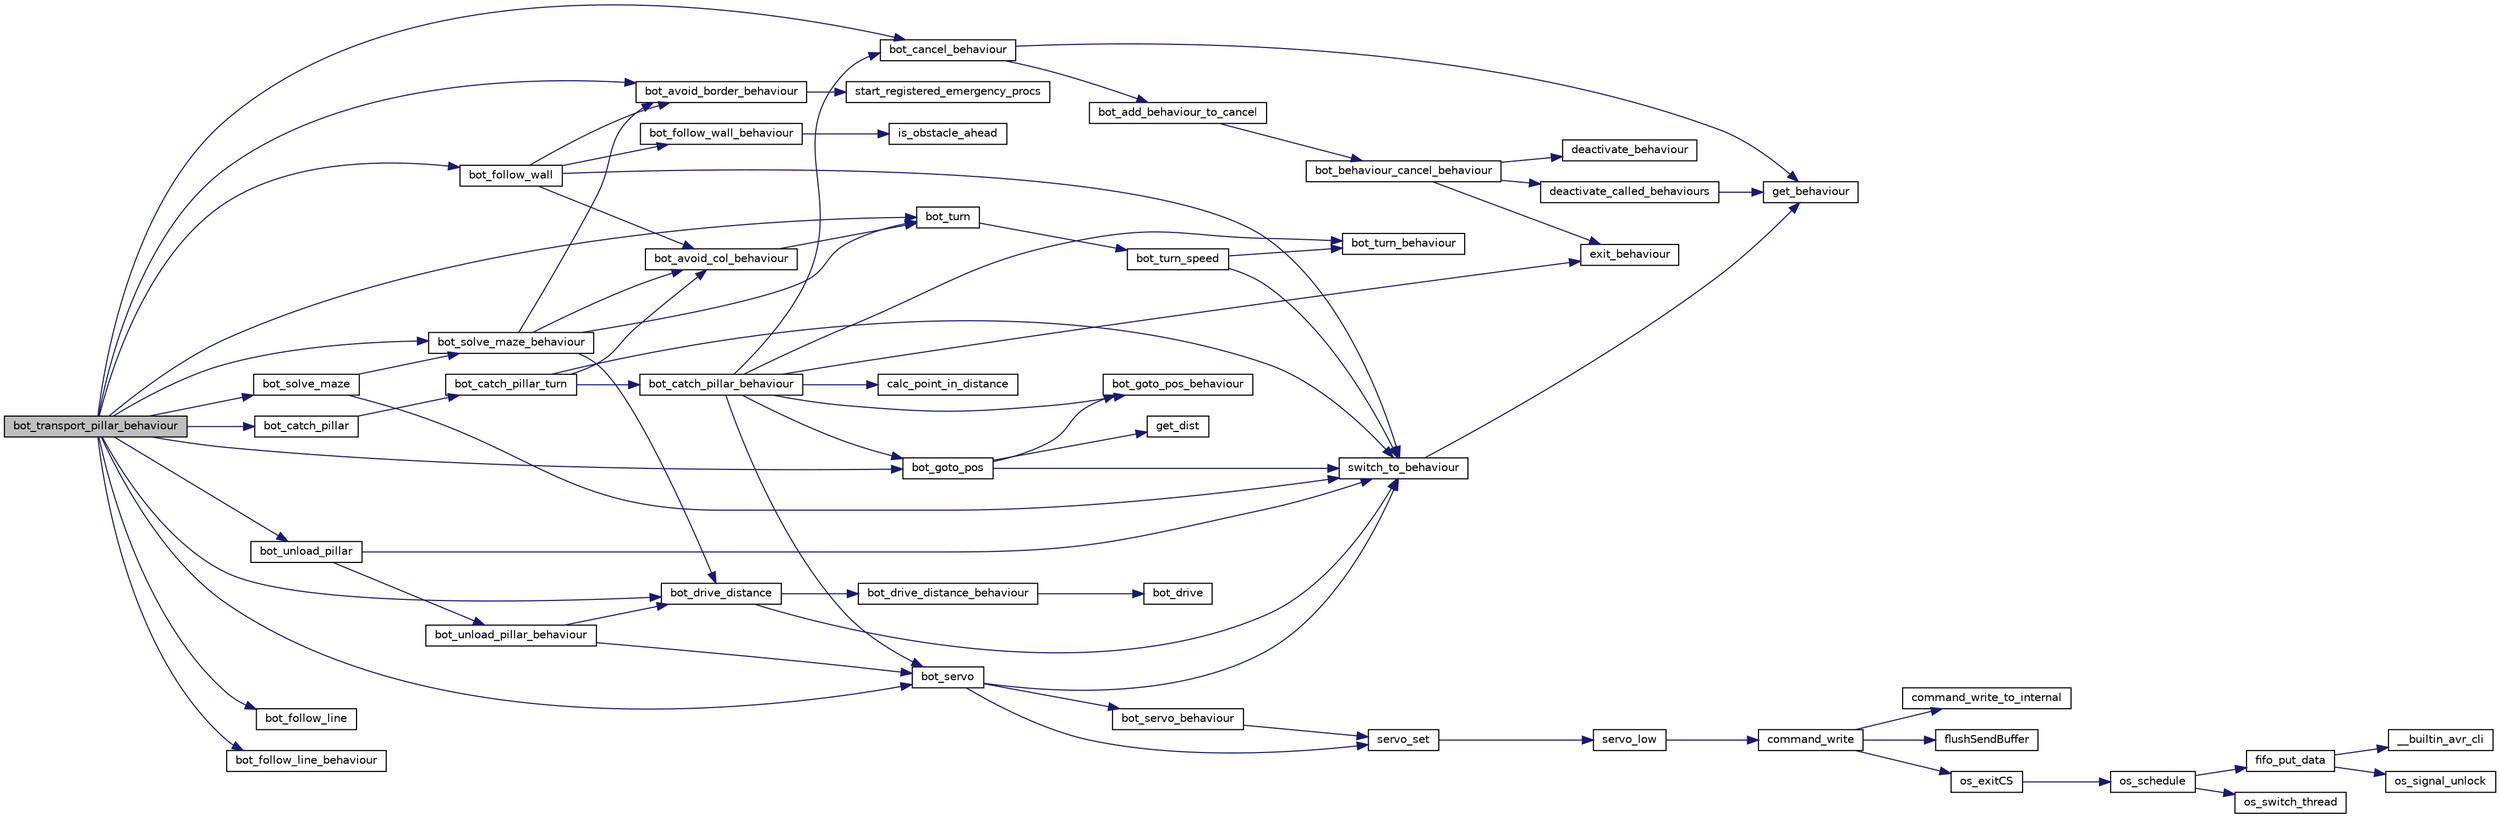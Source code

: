 digraph G
{
  edge [fontname="Helvetica",fontsize="10",labelfontname="Helvetica",labelfontsize="10"];
  node [fontname="Helvetica",fontsize="10",shape=record];
  rankdir="LR";
  Node1 [label="bot_transport_pillar_behaviour",height=0.2,width=0.4,color="black", fillcolor="grey75", style="filled" fontcolor="black"];
  Node1 -> Node2 [color="midnightblue",fontsize="10",style="solid",fontname="Helvetica"];
  Node2 [label="bot_avoid_border_behaviour",height=0.2,width=0.4,color="black", fillcolor="white", style="filled",URL="$behaviour__avoid__border_8c.html#a2941d3177f415a75eee81902f17b4357"];
  Node2 -> Node3 [color="midnightblue",fontsize="10",style="solid",fontname="Helvetica"];
  Node3 [label="start_registered_emergency_procs",height=0.2,width=0.4,color="black", fillcolor="white", style="filled",URL="$bot-logic_8c.html#a7a99d860f2e55d72ad544e4d6331760e",tooltip="Beim Ausloesen eines Notfalls wird diese Routine angesprungen und ruft alle registrierten Prozeduren ..."];
  Node1 -> Node4 [color="midnightblue",fontsize="10",style="solid",fontname="Helvetica"];
  Node4 [label="bot_follow_line",height=0.2,width=0.4,color="black", fillcolor="white", style="filled",URL="$behaviour__follow__line_8h.html#a697f0c554ed200340351641b5dbb091d"];
  Node1 -> Node5 [color="midnightblue",fontsize="10",style="solid",fontname="Helvetica"];
  Node5 [label="bot_cancel_behaviour",height=0.2,width=0.4,color="black", fillcolor="white", style="filled",URL="$behaviour__cancel__behaviour_8c.html#a9d3bf9ebf7c36f74b1c02506d88a101f",tooltip="Botenfunktion zum Deaktivieren eines Verhaltens, wenn die Abbruchbedingung erfuellt ist..."];
  Node5 -> Node6 [color="midnightblue",fontsize="10",style="solid",fontname="Helvetica"];
  Node6 [label="get_behaviour",height=0.2,width=0.4,color="black", fillcolor="white", style="filled",URL="$bot-logic_8c.html#a11e7a95fd56f9703bd2bd9c61300df6c",tooltip="Liefert das Verhalten zurueck, welches durch function implementiert ist."];
  Node5 -> Node7 [color="midnightblue",fontsize="10",style="solid",fontname="Helvetica"];
  Node7 [label="bot_add_behaviour_to_cancel",height=0.2,width=0.4,color="black", fillcolor="white", style="filled",URL="$behaviour__cancel__behaviour_8c.html#a3dae76d2c27d6be88756c6c813e858b5",tooltip="Botenfunktion zum Deaktivieren eines Verhaltens, wenn eine Abbruchbedingung erfuellt ist..."];
  Node7 -> Node8 [color="midnightblue",fontsize="10",style="solid",fontname="Helvetica"];
  Node8 [label="bot_behaviour_cancel_behaviour",height=0.2,width=0.4,color="black", fillcolor="white", style="filled",URL="$behaviour__cancel__behaviour_8c.html#ac52e3f9c89274475f9ab2e38587f277a",tooltip="Verhalten zum bedingten Deaktivieren anderer Verhalten."];
  Node8 -> Node9 [color="midnightblue",fontsize="10",style="solid",fontname="Helvetica"];
  Node9 [label="deactivate_called_behaviours",height=0.2,width=0.4,color="black", fillcolor="white", style="filled",URL="$bot-logic_8c.html#a7f318ddb329eb66eb8ac6053e65b415f",tooltip="Deaktiviert alle von diesem Verhalten aufgerufenen Verhalten."];
  Node9 -> Node6 [color="midnightblue",fontsize="10",style="solid",fontname="Helvetica"];
  Node8 -> Node10 [color="midnightblue",fontsize="10",style="solid",fontname="Helvetica"];
  Node10 [label="exit_behaviour",height=0.2,width=0.4,color="black", fillcolor="white", style="filled",URL="$bot-logic_8c.html#ae957e610d7a3b2034084f87277a319de",tooltip="Kehrt zum aufrufenden Verhalten zurueck und setzt den Status auf Erfolg oder Misserfolg."];
  Node8 -> Node11 [color="midnightblue",fontsize="10",style="solid",fontname="Helvetica"];
  Node11 [label="deactivate_behaviour",height=0.2,width=0.4,color="black", fillcolor="white", style="filled",URL="$bot-logic_8c.html#a03b8247dc4df0a3b5fd29d42a5cdc88e",tooltip="Deaktiviert ein Verhalten."];
  Node1 -> Node12 [color="midnightblue",fontsize="10",style="solid",fontname="Helvetica"];
  Node12 [label="bot_follow_line_behaviour",height=0.2,width=0.4,color="black", fillcolor="white", style="filled",URL="$behaviour__follow__line_8h.html#afc60ceec962790640af859b4cdf30113"];
  Node1 -> Node13 [color="midnightblue",fontsize="10",style="solid",fontname="Helvetica"];
  Node13 [label="bot_solve_maze",height=0.2,width=0.4,color="black", fillcolor="white", style="filled",URL="$behaviour__solve__maze_8c.html#a4df4c969b0f99a253af4f1cc83053f59"];
  Node13 -> Node14 [color="midnightblue",fontsize="10",style="solid",fontname="Helvetica"];
  Node14 [label="switch_to_behaviour",height=0.2,width=0.4,color="black", fillcolor="white", style="filled",URL="$bot-logic_8c.html#a123152ecfcd89545c2603cb3f2e873c9",tooltip="Ruft ein anderes Verhalten auf und merkt sich den Ruecksprung return_from_behaviour() kehrt dann spae..."];
  Node14 -> Node6 [color="midnightblue",fontsize="10",style="solid",fontname="Helvetica"];
  Node13 -> Node15 [color="midnightblue",fontsize="10",style="solid",fontname="Helvetica"];
  Node15 [label="bot_solve_maze_behaviour",height=0.2,width=0.4,color="black", fillcolor="white", style="filled",URL="$behaviour__solve__maze_8c.html#affbbddf73be1adc7ccc66fa0b1c30e9e"];
  Node15 -> Node16 [color="midnightblue",fontsize="10",style="solid",fontname="Helvetica"];
  Node16 [label="bot_avoid_col_behaviour",height=0.2,width=0.4,color="black", fillcolor="white", style="filled",URL="$behaviour__avoid__col_8c.html#af537d5e45f3f8339619d9dccf7d86e5d"];
  Node16 -> Node17 [color="midnightblue",fontsize="10",style="solid",fontname="Helvetica"];
  Node17 [label="bot_turn",height=0.2,width=0.4,color="black", fillcolor="white", style="filled",URL="$behaviour__turn_8c.html#af8e1b5de92fa7f8f465615dff50b81fb",tooltip="Dreht den Bot im mathematischen Drehsinn."];
  Node17 -> Node18 [color="midnightblue",fontsize="10",style="solid",fontname="Helvetica"];
  Node18 [label="bot_turn_speed",height=0.2,width=0.4,color="black", fillcolor="white", style="filled",URL="$behaviour__turn_8c.html#a7b75d957ab1dbf1a79d5403011a0b952",tooltip="Dreht den Bot im mathematischen Drehsinn im Rahmen der angegebenen Geschwindigkeiten."];
  Node18 -> Node14 [color="midnightblue",fontsize="10",style="solid",fontname="Helvetica"];
  Node18 -> Node19 [color="midnightblue",fontsize="10",style="solid",fontname="Helvetica"];
  Node19 [label="bot_turn_behaviour",height=0.2,width=0.4,color="black", fillcolor="white", style="filled",URL="$behaviour__turn_8c.html#aa49007295687228b4083f8f84208def4",tooltip="Das Verhalten laesst den Bot eine Punktdrehung durchfuehren."];
  Node15 -> Node2 [color="midnightblue",fontsize="10",style="solid",fontname="Helvetica"];
  Node15 -> Node20 [color="midnightblue",fontsize="10",style="solid",fontname="Helvetica"];
  Node20 [label="bot_drive_distance",height=0.2,width=0.4,color="black", fillcolor="white", style="filled",URL="$behaviour__drive__distance_8c.html#ae7b188b6785c5e337c51509282ca790e"];
  Node20 -> Node14 [color="midnightblue",fontsize="10",style="solid",fontname="Helvetica"];
  Node20 -> Node21 [color="midnightblue",fontsize="10",style="solid",fontname="Helvetica"];
  Node21 [label="bot_drive_distance_behaviour",height=0.2,width=0.4,color="black", fillcolor="white", style="filled",URL="$behaviour__drive__distance_8c.html#ae8ac26948cf65b72d78549e85390d861"];
  Node21 -> Node22 [color="midnightblue",fontsize="10",style="solid",fontname="Helvetica"];
  Node22 [label="bot_drive",height=0.2,width=0.4,color="black", fillcolor="white", style="filled",URL="$behaviour__drive__distance_8c.html#a3326d2bd0b9ba5fe13e7a0fae98a1c8b"];
  Node15 -> Node17 [color="midnightblue",fontsize="10",style="solid",fontname="Helvetica"];
  Node1 -> Node15 [color="midnightblue",fontsize="10",style="solid",fontname="Helvetica"];
  Node1 -> Node23 [color="midnightblue",fontsize="10",style="solid",fontname="Helvetica"];
  Node23 [label="bot_follow_wall",height=0.2,width=0.4,color="black", fillcolor="white", style="filled",URL="$behaviour__follow__wall_8c.html#ab6166edb898c2fb8d3d5d1c26f88fe32"];
  Node23 -> Node14 [color="midnightblue",fontsize="10",style="solid",fontname="Helvetica"];
  Node23 -> Node24 [color="midnightblue",fontsize="10",style="solid",fontname="Helvetica"];
  Node24 [label="bot_follow_wall_behaviour",height=0.2,width=0.4,color="black", fillcolor="white", style="filled",URL="$behaviour__follow__wall_8c.html#aca84b1f16581b82460c1dc6e5c963bc8"];
  Node24 -> Node25 [color="midnightblue",fontsize="10",style="solid",fontname="Helvetica"];
  Node25 [label="is_obstacle_ahead",height=0.2,width=0.4,color="black", fillcolor="white", style="filled",URL="$sensor_8c.html#a3f1ca5e28021ba1fccba5d739f3b11be"];
  Node23 -> Node16 [color="midnightblue",fontsize="10",style="solid",fontname="Helvetica"];
  Node23 -> Node2 [color="midnightblue",fontsize="10",style="solid",fontname="Helvetica"];
  Node1 -> Node26 [color="midnightblue",fontsize="10",style="solid",fontname="Helvetica"];
  Node26 [label="bot_goto_pos",height=0.2,width=0.4,color="black", fillcolor="white", style="filled",URL="$behaviour__goto__pos_8c.html#ab5ed29ca0a737f151df82f8babc00170"];
  Node26 -> Node14 [color="midnightblue",fontsize="10",style="solid",fontname="Helvetica"];
  Node26 -> Node27 [color="midnightblue",fontsize="10",style="solid",fontname="Helvetica"];
  Node27 [label="bot_goto_pos_behaviour",height=0.2,width=0.4,color="black", fillcolor="white", style="filled",URL="$behaviour__goto__pos_8c.html#a438ebcd779ae602e208e9ebe3b9aee44"];
  Node26 -> Node28 [color="midnightblue",fontsize="10",style="solid",fontname="Helvetica"];
  Node28 [label="get_dist",height=0.2,width=0.4,color="black", fillcolor="white", style="filled",URL="$math__utils_8c.html#a21ef181ca9f0913051fc5e75fb8ae2b7",tooltip="Ermittlung des Quadrat-Abstands zwischen zwei Punkten."];
  Node1 -> Node29 [color="midnightblue",fontsize="10",style="solid",fontname="Helvetica"];
  Node29 [label="bot_servo",height=0.2,width=0.4,color="black", fillcolor="white", style="filled",URL="$behaviour__servo_8c.html#ab12411c90e13fc9e924d02212a7769c6"];
  Node29 -> Node14 [color="midnightblue",fontsize="10",style="solid",fontname="Helvetica"];
  Node29 -> Node30 [color="midnightblue",fontsize="10",style="solid",fontname="Helvetica"];
  Node30 [label="bot_servo_behaviour",height=0.2,width=0.4,color="black", fillcolor="white", style="filled",URL="$behaviour__servo_8c.html#a981bb06031ccc0f1536ec6d194e60da3"];
  Node30 -> Node31 [color="midnightblue",fontsize="10",style="solid",fontname="Helvetica"];
  Node31 [label="servo_set",height=0.2,width=0.4,color="black", fillcolor="white", style="filled",URL="$motor_8c.html#a71bb8302cc262e57dfd2897d5fe6121e",tooltip="Stellt die Servos."];
  Node31 -> Node32 [color="midnightblue",fontsize="10",style="solid",fontname="Helvetica"];
  Node32 [label="servo_low",height=0.2,width=0.4,color="black", fillcolor="white", style="filled",URL="$motor-low_8h.html#a0de2d9390f32772c86a439f63e65d78c",tooltip="Stellt die Servos."];
  Node32 -> Node33 [color="midnightblue",fontsize="10",style="solid",fontname="Helvetica"];
  Node33 [label="command_write",height=0.2,width=0.4,color="black", fillcolor="white", style="filled",URL="$command_8c.html#a419b75ed34551408822d9caee3cd5206"];
  Node33 -> Node34 [color="midnightblue",fontsize="10",style="solid",fontname="Helvetica"];
  Node34 [label="command_write_to_internal",height=0.2,width=0.4,color="black", fillcolor="white", style="filled",URL="$command_8c.html#a428cf92e37fc9bbc0ffc48912c3022ac"];
  Node33 -> Node35 [color="midnightblue",fontsize="10",style="solid",fontname="Helvetica"];
  Node35 [label="flushSendBuffer",height=0.2,width=0.4,color="black", fillcolor="white", style="filled",URL="$tcp_8h.html#aae71e1682727310afab282923a80c968"];
  Node33 -> Node36 [color="midnightblue",fontsize="10",style="solid",fontname="Helvetica"];
  Node36 [label="os_exitCS",height=0.2,width=0.4,color="black", fillcolor="white", style="filled",URL="$os__thread_8h.html#a146cd9b383b02d8e5424e2de5bfdf7e1"];
  Node36 -> Node37 [color="midnightblue",fontsize="10",style="solid",fontname="Helvetica"];
  Node37 [label="os_schedule",height=0.2,width=0.4,color="black", fillcolor="white", style="filled",URL="$os__scheduler_8h.html#aaf0ea29568109bcdfb1d527f223accad"];
  Node37 -> Node38 [color="midnightblue",fontsize="10",style="solid",fontname="Helvetica"];
  Node38 [label="fifo_put_data",height=0.2,width=0.4,color="black", fillcolor="white", style="filled",URL="$fifo_8c.html#a7b3f9ad457273c9717bff49113c84250"];
  Node38 -> Node39 [color="midnightblue",fontsize="10",style="solid",fontname="Helvetica"];
  Node39 [label="__builtin_avr_cli",height=0.2,width=0.4,color="black", fillcolor="white", style="filled",URL="$builtins_8h.html#a41590bd57be6a89c1b9bcafe523207f2",tooltip="Disables all interrupts by clearing the global interrupt mask."];
  Node38 -> Node40 [color="midnightblue",fontsize="10",style="solid",fontname="Helvetica"];
  Node40 [label="os_signal_unlock",height=0.2,width=0.4,color="black", fillcolor="white", style="filled",URL="$os__thread__pc_8c.html#aa0b166109be9754de9b8b863b8d197c7"];
  Node37 -> Node41 [color="midnightblue",fontsize="10",style="solid",fontname="Helvetica"];
  Node41 [label="os_switch_thread",height=0.2,width=0.4,color="black", fillcolor="white", style="filled",URL="$os__thread_8h.html#afa82438e9832609bc5ffbddad166e1b7"];
  Node29 -> Node31 [color="midnightblue",fontsize="10",style="solid",fontname="Helvetica"];
  Node1 -> Node42 [color="midnightblue",fontsize="10",style="solid",fontname="Helvetica"];
  Node42 [label="bot_catch_pillar",height=0.2,width=0.4,color="black", fillcolor="white", style="filled",URL="$behaviour__catch__pillar_8c.html#aadefbf6c2ed52f87907dccb9ce27c58c"];
  Node42 -> Node43 [color="midnightblue",fontsize="10",style="solid",fontname="Helvetica"];
  Node43 [label="bot_catch_pillar_turn",height=0.2,width=0.4,color="black", fillcolor="white", style="filled",URL="$behaviour__catch__pillar_8c.html#abfd23278cfcbad35582c56335c0f936a"];
  Node43 -> Node14 [color="midnightblue",fontsize="10",style="solid",fontname="Helvetica"];
  Node43 -> Node44 [color="midnightblue",fontsize="10",style="solid",fontname="Helvetica"];
  Node44 [label="bot_catch_pillar_behaviour",height=0.2,width=0.4,color="black", fillcolor="white", style="filled",URL="$behaviour__catch__pillar_8c.html#a4c99445c715b784c833956489be188ca"];
  Node44 -> Node5 [color="midnightblue",fontsize="10",style="solid",fontname="Helvetica"];
  Node44 -> Node19 [color="midnightblue",fontsize="10",style="solid",fontname="Helvetica"];
  Node44 -> Node45 [color="midnightblue",fontsize="10",style="solid",fontname="Helvetica"];
  Node45 [label="calc_point_in_distance",height=0.2,width=0.4,color="black", fillcolor="white", style="filled",URL="$math__utils_8c.html#a6596387c20201193119f1038edca2924",tooltip="Ermittelt die Koordinaten eines Punktes, der um dx mm in x- und dy mm in y-Richtung gegenueber der ak..."];
  Node44 -> Node29 [color="midnightblue",fontsize="10",style="solid",fontname="Helvetica"];
  Node44 -> Node26 [color="midnightblue",fontsize="10",style="solid",fontname="Helvetica"];
  Node44 -> Node27 [color="midnightblue",fontsize="10",style="solid",fontname="Helvetica"];
  Node44 -> Node10 [color="midnightblue",fontsize="10",style="solid",fontname="Helvetica"];
  Node43 -> Node16 [color="midnightblue",fontsize="10",style="solid",fontname="Helvetica"];
  Node1 -> Node20 [color="midnightblue",fontsize="10",style="solid",fontname="Helvetica"];
  Node1 -> Node46 [color="midnightblue",fontsize="10",style="solid",fontname="Helvetica"];
  Node46 [label="bot_unload_pillar",height=0.2,width=0.4,color="black", fillcolor="white", style="filled",URL="$behaviour__catch__pillar_8c.html#a444e8ac4ffa6c7cf3e36d72b5f95b640"];
  Node46 -> Node14 [color="midnightblue",fontsize="10",style="solid",fontname="Helvetica"];
  Node46 -> Node47 [color="midnightblue",fontsize="10",style="solid",fontname="Helvetica"];
  Node47 [label="bot_unload_pillar_behaviour",height=0.2,width=0.4,color="black", fillcolor="white", style="filled",URL="$behaviour__catch__pillar_8c.html#a4072478a8c0b91c796f2541a62c3c53f"];
  Node47 -> Node29 [color="midnightblue",fontsize="10",style="solid",fontname="Helvetica"];
  Node47 -> Node20 [color="midnightblue",fontsize="10",style="solid",fontname="Helvetica"];
  Node1 -> Node17 [color="midnightblue",fontsize="10",style="solid",fontname="Helvetica"];
}
